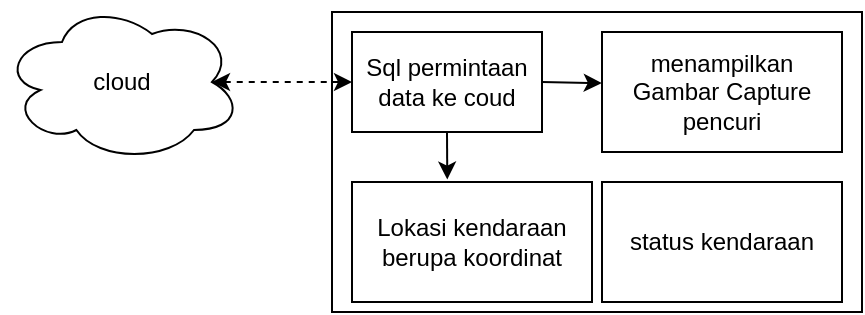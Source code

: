 <mxfile version="14.2.9" type="github"><diagram id="ePeD8ze7kW5tAX5uNQNn" name="Page-1"><mxGraphModel dx="496" dy="263" grid="1" gridSize="10" guides="1" tooltips="1" connect="1" arrows="1" fold="1" page="1" pageScale="1" pageWidth="850" pageHeight="1100" math="0" shadow="0"><root><mxCell id="0"/><mxCell id="1" parent="0"/><mxCell id="uPOA6RyRJlq9qdNPXJUb-2" value="" style="rounded=0;whiteSpace=wrap;html=1;" vertex="1" parent="1"><mxGeometry x="245" y="160" width="265" height="150" as="geometry"/></mxCell><mxCell id="uPOA6RyRJlq9qdNPXJUb-1" value="Sql permintaan data ke coud" style="rounded=0;whiteSpace=wrap;html=1;" vertex="1" parent="1"><mxGeometry x="255" y="170" width="95" height="50" as="geometry"/></mxCell><mxCell id="uPOA6RyRJlq9qdNPXJUb-3" value="cloud" style="ellipse;shape=cloud;whiteSpace=wrap;html=1;" vertex="1" parent="1"><mxGeometry x="80" y="155" width="120" height="80" as="geometry"/></mxCell><mxCell id="uPOA6RyRJlq9qdNPXJUb-4" value="" style="endArrow=classic;startArrow=classic;html=1;entryX=0;entryY=0.5;entryDx=0;entryDy=0;exitX=0.875;exitY=0.5;exitDx=0;exitDy=0;exitPerimeter=0;dashed=1;" edge="1" parent="1" source="uPOA6RyRJlq9qdNPXJUb-3" target="uPOA6RyRJlq9qdNPXJUb-1"><mxGeometry width="50" height="50" relative="1" as="geometry"><mxPoint x="235" y="210" as="sourcePoint"/><mxPoint x="285" y="160" as="targetPoint"/></mxGeometry></mxCell><mxCell id="uPOA6RyRJlq9qdNPXJUb-5" value="&lt;div&gt;menampilkan Gambar Capture&lt;/div&gt;&lt;div&gt;pencuri&lt;br&gt;&lt;/div&gt;" style="rounded=0;whiteSpace=wrap;html=1;" vertex="1" parent="1"><mxGeometry x="380" y="170" width="120" height="60" as="geometry"/></mxCell><mxCell id="uPOA6RyRJlq9qdNPXJUb-7" value="" style="endArrow=classic;html=1;exitX=1;exitY=0.5;exitDx=0;exitDy=0;entryX=-0.001;entryY=0.426;entryDx=0;entryDy=0;entryPerimeter=0;" edge="1" parent="1" source="uPOA6RyRJlq9qdNPXJUb-1" target="uPOA6RyRJlq9qdNPXJUb-5"><mxGeometry width="50" height="50" relative="1" as="geometry"><mxPoint x="410" y="220" as="sourcePoint"/><mxPoint x="460" y="170" as="targetPoint"/></mxGeometry></mxCell><mxCell id="uPOA6RyRJlq9qdNPXJUb-8" value="&lt;div&gt;Lokasi kendaraan&lt;/div&gt;&lt;div&gt;berupa koordinat&lt;br&gt;&lt;/div&gt;" style="rounded=0;whiteSpace=wrap;html=1;" vertex="1" parent="1"><mxGeometry x="255" y="245" width="120" height="60" as="geometry"/></mxCell><mxCell id="uPOA6RyRJlq9qdNPXJUb-11" value="" style="endArrow=classic;html=1;exitX=0.5;exitY=1;exitDx=0;exitDy=0;entryX=0.397;entryY=-0.02;entryDx=0;entryDy=0;entryPerimeter=0;" edge="1" parent="1" source="uPOA6RyRJlq9qdNPXJUb-1" target="uPOA6RyRJlq9qdNPXJUb-8"><mxGeometry width="50" height="50" relative="1" as="geometry"><mxPoint x="340" y="300" as="sourcePoint"/><mxPoint x="390" y="250" as="targetPoint"/></mxGeometry></mxCell><mxCell id="uPOA6RyRJlq9qdNPXJUb-12" value="status kendaraan" style="rounded=0;whiteSpace=wrap;html=1;" vertex="1" parent="1"><mxGeometry x="380" y="245" width="120" height="60" as="geometry"/></mxCell></root></mxGraphModel></diagram></mxfile>